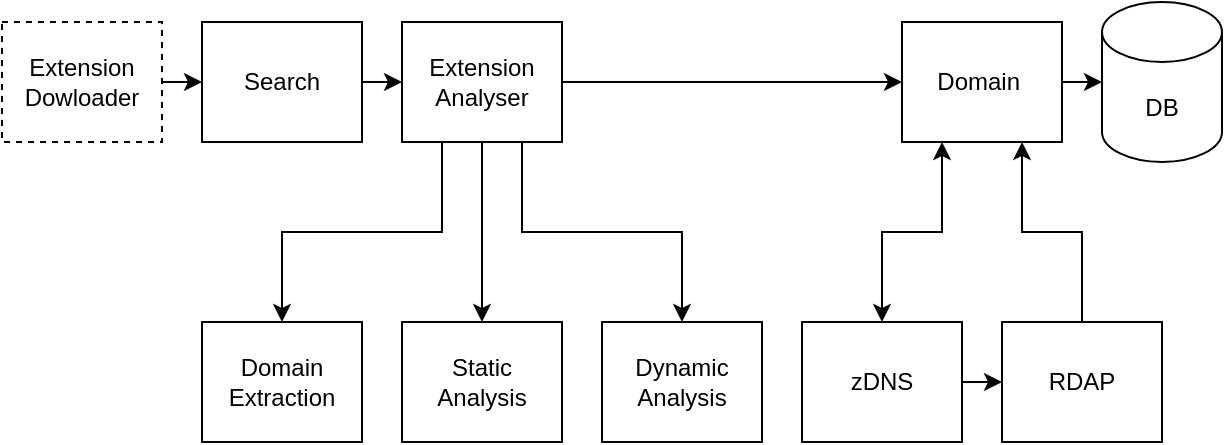<mxfile version="23.1.4" type="device">
  <diagram name="Page-1" id="MrxK35F7xYWWhIQYF0tn">
    <mxGraphModel dx="851" dy="772" grid="1" gridSize="10" guides="1" tooltips="1" connect="1" arrows="1" fold="1" page="1" pageScale="1" pageWidth="850" pageHeight="1100" math="0" shadow="0">
      <root>
        <mxCell id="0" />
        <mxCell id="1" parent="0" />
        <mxCell id="kRNJUdQ0nYbcWAlS-Fuk-51" style="edgeStyle=orthogonalEdgeStyle;rounded=0;orthogonalLoop=1;jettySize=auto;html=1;exitX=1;exitY=0.5;exitDx=0;exitDy=0;entryX=0;entryY=0.5;entryDx=0;entryDy=0;" edge="1" parent="1" source="kRNJUdQ0nYbcWAlS-Fuk-41" target="kRNJUdQ0nYbcWAlS-Fuk-42">
          <mxGeometry relative="1" as="geometry" />
        </mxCell>
        <mxCell id="kRNJUdQ0nYbcWAlS-Fuk-41" value="Extension&lt;br&gt;Dowloader" style="rounded=0;whiteSpace=wrap;html=1;dashed=1;" vertex="1" parent="1">
          <mxGeometry x="300" y="70" width="80" height="60" as="geometry" />
        </mxCell>
        <mxCell id="kRNJUdQ0nYbcWAlS-Fuk-52" style="edgeStyle=orthogonalEdgeStyle;rounded=0;orthogonalLoop=1;jettySize=auto;html=1;exitX=1;exitY=0.5;exitDx=0;exitDy=0;entryX=0;entryY=0.5;entryDx=0;entryDy=0;" edge="1" parent="1" source="kRNJUdQ0nYbcWAlS-Fuk-42" target="kRNJUdQ0nYbcWAlS-Fuk-43">
          <mxGeometry relative="1" as="geometry" />
        </mxCell>
        <mxCell id="kRNJUdQ0nYbcWAlS-Fuk-42" value="Search" style="rounded=0;whiteSpace=wrap;html=1;" vertex="1" parent="1">
          <mxGeometry x="400" y="70" width="80" height="60" as="geometry" />
        </mxCell>
        <mxCell id="kRNJUdQ0nYbcWAlS-Fuk-53" style="edgeStyle=orthogonalEdgeStyle;rounded=0;orthogonalLoop=1;jettySize=auto;html=1;exitX=1;exitY=0.5;exitDx=0;exitDy=0;entryX=0;entryY=0.5;entryDx=0;entryDy=0;" edge="1" parent="1" source="kRNJUdQ0nYbcWAlS-Fuk-43" target="kRNJUdQ0nYbcWAlS-Fuk-49">
          <mxGeometry relative="1" as="geometry" />
        </mxCell>
        <mxCell id="kRNJUdQ0nYbcWAlS-Fuk-55" style="edgeStyle=orthogonalEdgeStyle;rounded=0;orthogonalLoop=1;jettySize=auto;html=1;exitX=0.25;exitY=1;exitDx=0;exitDy=0;entryX=0.5;entryY=0;entryDx=0;entryDy=0;" edge="1" parent="1" source="kRNJUdQ0nYbcWAlS-Fuk-43" target="kRNJUdQ0nYbcWAlS-Fuk-44">
          <mxGeometry relative="1" as="geometry" />
        </mxCell>
        <mxCell id="kRNJUdQ0nYbcWAlS-Fuk-56" style="edgeStyle=orthogonalEdgeStyle;rounded=0;orthogonalLoop=1;jettySize=auto;html=1;exitX=0.5;exitY=1;exitDx=0;exitDy=0;entryX=0.5;entryY=0;entryDx=0;entryDy=0;" edge="1" parent="1" source="kRNJUdQ0nYbcWAlS-Fuk-43" target="kRNJUdQ0nYbcWAlS-Fuk-45">
          <mxGeometry relative="1" as="geometry" />
        </mxCell>
        <mxCell id="kRNJUdQ0nYbcWAlS-Fuk-57" style="edgeStyle=orthogonalEdgeStyle;rounded=0;orthogonalLoop=1;jettySize=auto;html=1;exitX=0.75;exitY=1;exitDx=0;exitDy=0;entryX=0.5;entryY=0;entryDx=0;entryDy=0;" edge="1" parent="1" source="kRNJUdQ0nYbcWAlS-Fuk-43" target="kRNJUdQ0nYbcWAlS-Fuk-46">
          <mxGeometry relative="1" as="geometry" />
        </mxCell>
        <mxCell id="kRNJUdQ0nYbcWAlS-Fuk-43" value="Extension&lt;br&gt;Analyser" style="rounded=0;whiteSpace=wrap;html=1;" vertex="1" parent="1">
          <mxGeometry x="500" y="70" width="80" height="60" as="geometry" />
        </mxCell>
        <mxCell id="kRNJUdQ0nYbcWAlS-Fuk-44" value="Domain&lt;br&gt;Extraction" style="rounded=0;whiteSpace=wrap;html=1;" vertex="1" parent="1">
          <mxGeometry x="400" y="220" width="80" height="60" as="geometry" />
        </mxCell>
        <mxCell id="kRNJUdQ0nYbcWAlS-Fuk-45" value="Static&lt;br&gt;Analysis" style="rounded=0;whiteSpace=wrap;html=1;" vertex="1" parent="1">
          <mxGeometry x="500" y="220" width="80" height="60" as="geometry" />
        </mxCell>
        <mxCell id="kRNJUdQ0nYbcWAlS-Fuk-46" value="Dynamic&lt;br&gt;Analysis" style="rounded=0;whiteSpace=wrap;html=1;" vertex="1" parent="1">
          <mxGeometry x="600" y="220" width="80" height="60" as="geometry" />
        </mxCell>
        <mxCell id="kRNJUdQ0nYbcWAlS-Fuk-60" style="edgeStyle=orthogonalEdgeStyle;rounded=0;orthogonalLoop=1;jettySize=auto;html=1;exitX=1;exitY=0.5;exitDx=0;exitDy=0;entryX=0;entryY=0.5;entryDx=0;entryDy=0;" edge="1" parent="1" source="kRNJUdQ0nYbcWAlS-Fuk-47" target="kRNJUdQ0nYbcWAlS-Fuk-48">
          <mxGeometry relative="1" as="geometry" />
        </mxCell>
        <mxCell id="kRNJUdQ0nYbcWAlS-Fuk-47" value="zDNS" style="rounded=0;whiteSpace=wrap;html=1;" vertex="1" parent="1">
          <mxGeometry x="700" y="220" width="80" height="60" as="geometry" />
        </mxCell>
        <mxCell id="kRNJUdQ0nYbcWAlS-Fuk-61" style="edgeStyle=orthogonalEdgeStyle;rounded=0;orthogonalLoop=1;jettySize=auto;html=1;exitX=0.5;exitY=0;exitDx=0;exitDy=0;entryX=0.75;entryY=1;entryDx=0;entryDy=0;" edge="1" parent="1" source="kRNJUdQ0nYbcWAlS-Fuk-48" target="kRNJUdQ0nYbcWAlS-Fuk-49">
          <mxGeometry relative="1" as="geometry" />
        </mxCell>
        <mxCell id="kRNJUdQ0nYbcWAlS-Fuk-48" value="RDAP" style="rounded=0;whiteSpace=wrap;html=1;" vertex="1" parent="1">
          <mxGeometry x="800" y="220" width="80" height="60" as="geometry" />
        </mxCell>
        <mxCell id="kRNJUdQ0nYbcWAlS-Fuk-59" style="edgeStyle=orthogonalEdgeStyle;rounded=0;orthogonalLoop=1;jettySize=auto;html=1;exitX=0.25;exitY=1;exitDx=0;exitDy=0;entryX=0.5;entryY=0;entryDx=0;entryDy=0;startArrow=classic;startFill=1;" edge="1" parent="1" source="kRNJUdQ0nYbcWAlS-Fuk-49" target="kRNJUdQ0nYbcWAlS-Fuk-47">
          <mxGeometry relative="1" as="geometry" />
        </mxCell>
        <mxCell id="kRNJUdQ0nYbcWAlS-Fuk-49" value="Domain&amp;nbsp;" style="rounded=0;whiteSpace=wrap;html=1;" vertex="1" parent="1">
          <mxGeometry x="750" y="70" width="80" height="60" as="geometry" />
        </mxCell>
        <mxCell id="kRNJUdQ0nYbcWAlS-Fuk-50" value="DB" style="shape=cylinder3;whiteSpace=wrap;html=1;boundedLbl=1;backgroundOutline=1;size=15;" vertex="1" parent="1">
          <mxGeometry x="850" y="60" width="60" height="80" as="geometry" />
        </mxCell>
        <mxCell id="kRNJUdQ0nYbcWAlS-Fuk-54" style="edgeStyle=orthogonalEdgeStyle;rounded=0;orthogonalLoop=1;jettySize=auto;html=1;exitX=1;exitY=0.5;exitDx=0;exitDy=0;entryX=0;entryY=0.5;entryDx=0;entryDy=0;entryPerimeter=0;" edge="1" parent="1" source="kRNJUdQ0nYbcWAlS-Fuk-49" target="kRNJUdQ0nYbcWAlS-Fuk-50">
          <mxGeometry relative="1" as="geometry" />
        </mxCell>
      </root>
    </mxGraphModel>
  </diagram>
</mxfile>
